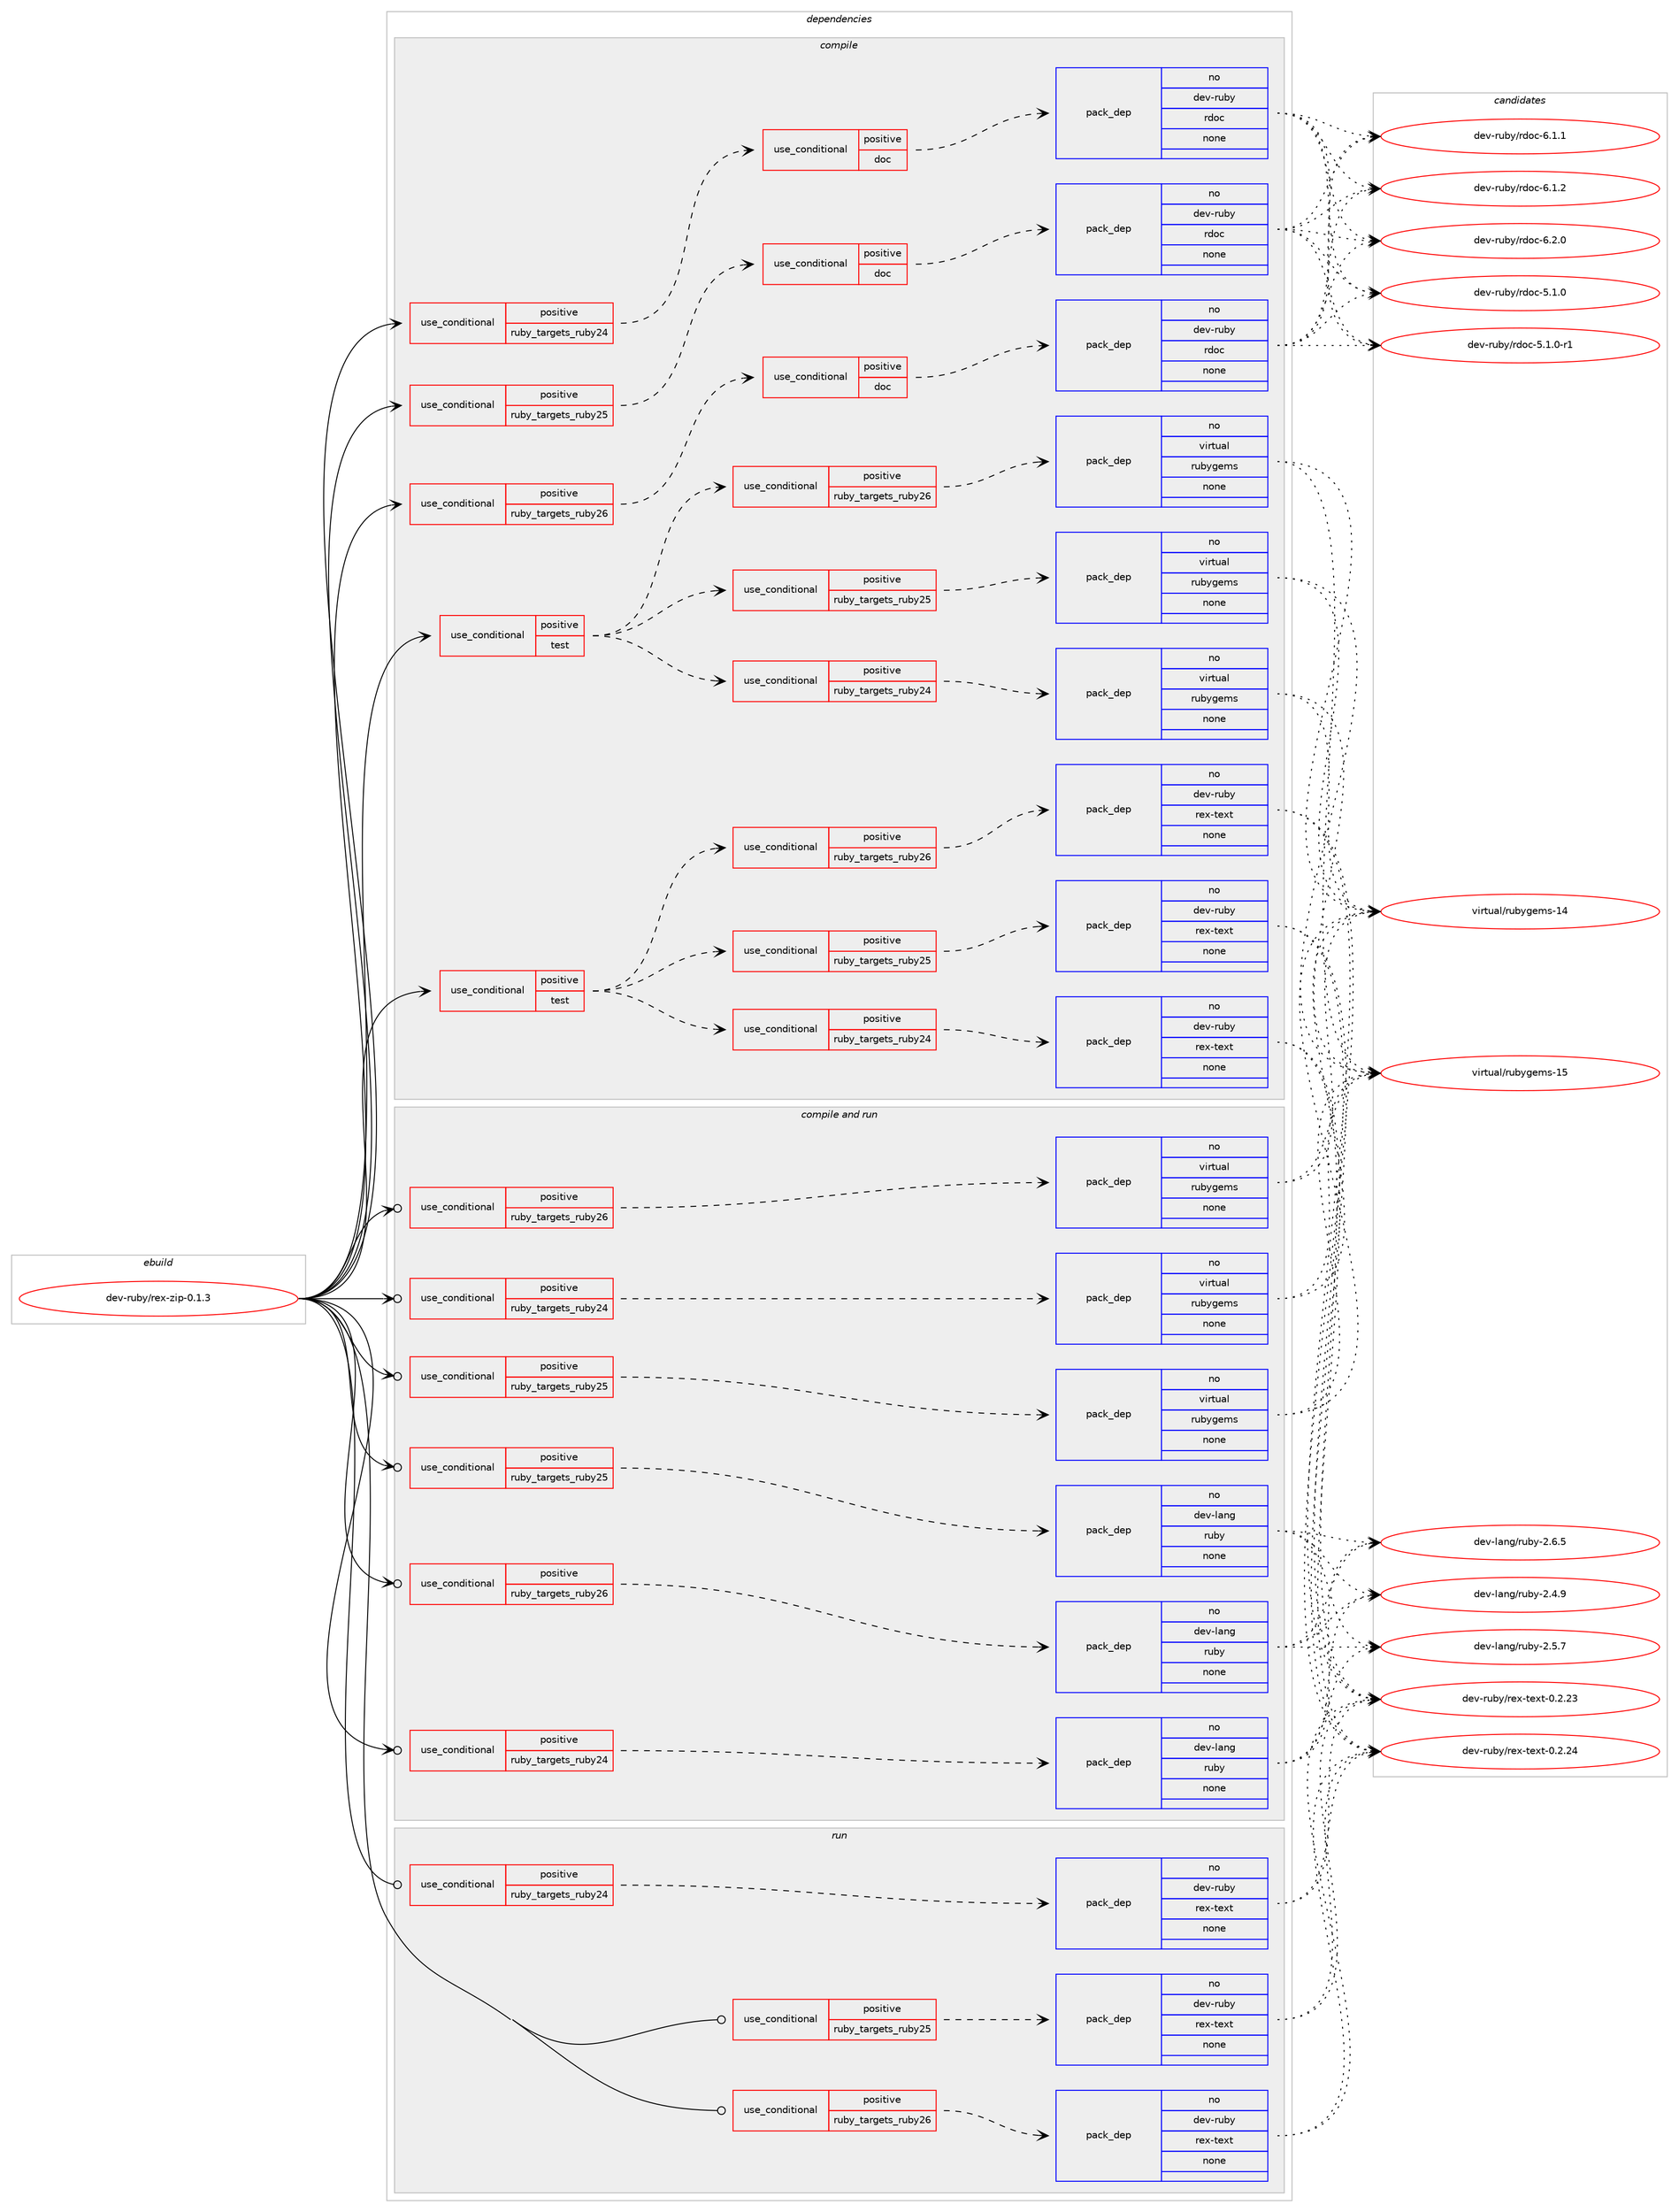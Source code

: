 digraph prolog {

# *************
# Graph options
# *************

newrank=true;
concentrate=true;
compound=true;
graph [rankdir=LR,fontname=Helvetica,fontsize=10,ranksep=1.5];#, ranksep=2.5, nodesep=0.2];
edge  [arrowhead=vee];
node  [fontname=Helvetica,fontsize=10];

# **********
# The ebuild
# **********

subgraph cluster_leftcol {
color=gray;
rank=same;
label=<<i>ebuild</i>>;
id [label="dev-ruby/rex-zip-0.1.3", color=red, width=4, href="../dev-ruby/rex-zip-0.1.3.svg"];
}

# ****************
# The dependencies
# ****************

subgraph cluster_midcol {
color=gray;
label=<<i>dependencies</i>>;
subgraph cluster_compile {
fillcolor="#eeeeee";
style=filled;
label=<<i>compile</i>>;
subgraph cond173330 {
dependency706533 [label=<<TABLE BORDER="0" CELLBORDER="1" CELLSPACING="0" CELLPADDING="4"><TR><TD ROWSPAN="3" CELLPADDING="10">use_conditional</TD></TR><TR><TD>positive</TD></TR><TR><TD>ruby_targets_ruby24</TD></TR></TABLE>>, shape=none, color=red];
subgraph cond173331 {
dependency706534 [label=<<TABLE BORDER="0" CELLBORDER="1" CELLSPACING="0" CELLPADDING="4"><TR><TD ROWSPAN="3" CELLPADDING="10">use_conditional</TD></TR><TR><TD>positive</TD></TR><TR><TD>doc</TD></TR></TABLE>>, shape=none, color=red];
subgraph pack521173 {
dependency706535 [label=<<TABLE BORDER="0" CELLBORDER="1" CELLSPACING="0" CELLPADDING="4" WIDTH="220"><TR><TD ROWSPAN="6" CELLPADDING="30">pack_dep</TD></TR><TR><TD WIDTH="110">no</TD></TR><TR><TD>dev-ruby</TD></TR><TR><TD>rdoc</TD></TR><TR><TD>none</TD></TR><TR><TD></TD></TR></TABLE>>, shape=none, color=blue];
}
dependency706534:e -> dependency706535:w [weight=20,style="dashed",arrowhead="vee"];
}
dependency706533:e -> dependency706534:w [weight=20,style="dashed",arrowhead="vee"];
}
id:e -> dependency706533:w [weight=20,style="solid",arrowhead="vee"];
subgraph cond173332 {
dependency706536 [label=<<TABLE BORDER="0" CELLBORDER="1" CELLSPACING="0" CELLPADDING="4"><TR><TD ROWSPAN="3" CELLPADDING="10">use_conditional</TD></TR><TR><TD>positive</TD></TR><TR><TD>ruby_targets_ruby25</TD></TR></TABLE>>, shape=none, color=red];
subgraph cond173333 {
dependency706537 [label=<<TABLE BORDER="0" CELLBORDER="1" CELLSPACING="0" CELLPADDING="4"><TR><TD ROWSPAN="3" CELLPADDING="10">use_conditional</TD></TR><TR><TD>positive</TD></TR><TR><TD>doc</TD></TR></TABLE>>, shape=none, color=red];
subgraph pack521174 {
dependency706538 [label=<<TABLE BORDER="0" CELLBORDER="1" CELLSPACING="0" CELLPADDING="4" WIDTH="220"><TR><TD ROWSPAN="6" CELLPADDING="30">pack_dep</TD></TR><TR><TD WIDTH="110">no</TD></TR><TR><TD>dev-ruby</TD></TR><TR><TD>rdoc</TD></TR><TR><TD>none</TD></TR><TR><TD></TD></TR></TABLE>>, shape=none, color=blue];
}
dependency706537:e -> dependency706538:w [weight=20,style="dashed",arrowhead="vee"];
}
dependency706536:e -> dependency706537:w [weight=20,style="dashed",arrowhead="vee"];
}
id:e -> dependency706536:w [weight=20,style="solid",arrowhead="vee"];
subgraph cond173334 {
dependency706539 [label=<<TABLE BORDER="0" CELLBORDER="1" CELLSPACING="0" CELLPADDING="4"><TR><TD ROWSPAN="3" CELLPADDING="10">use_conditional</TD></TR><TR><TD>positive</TD></TR><TR><TD>ruby_targets_ruby26</TD></TR></TABLE>>, shape=none, color=red];
subgraph cond173335 {
dependency706540 [label=<<TABLE BORDER="0" CELLBORDER="1" CELLSPACING="0" CELLPADDING="4"><TR><TD ROWSPAN="3" CELLPADDING="10">use_conditional</TD></TR><TR><TD>positive</TD></TR><TR><TD>doc</TD></TR></TABLE>>, shape=none, color=red];
subgraph pack521175 {
dependency706541 [label=<<TABLE BORDER="0" CELLBORDER="1" CELLSPACING="0" CELLPADDING="4" WIDTH="220"><TR><TD ROWSPAN="6" CELLPADDING="30">pack_dep</TD></TR><TR><TD WIDTH="110">no</TD></TR><TR><TD>dev-ruby</TD></TR><TR><TD>rdoc</TD></TR><TR><TD>none</TD></TR><TR><TD></TD></TR></TABLE>>, shape=none, color=blue];
}
dependency706540:e -> dependency706541:w [weight=20,style="dashed",arrowhead="vee"];
}
dependency706539:e -> dependency706540:w [weight=20,style="dashed",arrowhead="vee"];
}
id:e -> dependency706539:w [weight=20,style="solid",arrowhead="vee"];
subgraph cond173336 {
dependency706542 [label=<<TABLE BORDER="0" CELLBORDER="1" CELLSPACING="0" CELLPADDING="4"><TR><TD ROWSPAN="3" CELLPADDING="10">use_conditional</TD></TR><TR><TD>positive</TD></TR><TR><TD>test</TD></TR></TABLE>>, shape=none, color=red];
subgraph cond173337 {
dependency706543 [label=<<TABLE BORDER="0" CELLBORDER="1" CELLSPACING="0" CELLPADDING="4"><TR><TD ROWSPAN="3" CELLPADDING="10">use_conditional</TD></TR><TR><TD>positive</TD></TR><TR><TD>ruby_targets_ruby24</TD></TR></TABLE>>, shape=none, color=red];
subgraph pack521176 {
dependency706544 [label=<<TABLE BORDER="0" CELLBORDER="1" CELLSPACING="0" CELLPADDING="4" WIDTH="220"><TR><TD ROWSPAN="6" CELLPADDING="30">pack_dep</TD></TR><TR><TD WIDTH="110">no</TD></TR><TR><TD>dev-ruby</TD></TR><TR><TD>rex-text</TD></TR><TR><TD>none</TD></TR><TR><TD></TD></TR></TABLE>>, shape=none, color=blue];
}
dependency706543:e -> dependency706544:w [weight=20,style="dashed",arrowhead="vee"];
}
dependency706542:e -> dependency706543:w [weight=20,style="dashed",arrowhead="vee"];
subgraph cond173338 {
dependency706545 [label=<<TABLE BORDER="0" CELLBORDER="1" CELLSPACING="0" CELLPADDING="4"><TR><TD ROWSPAN="3" CELLPADDING="10">use_conditional</TD></TR><TR><TD>positive</TD></TR><TR><TD>ruby_targets_ruby25</TD></TR></TABLE>>, shape=none, color=red];
subgraph pack521177 {
dependency706546 [label=<<TABLE BORDER="0" CELLBORDER="1" CELLSPACING="0" CELLPADDING="4" WIDTH="220"><TR><TD ROWSPAN="6" CELLPADDING="30">pack_dep</TD></TR><TR><TD WIDTH="110">no</TD></TR><TR><TD>dev-ruby</TD></TR><TR><TD>rex-text</TD></TR><TR><TD>none</TD></TR><TR><TD></TD></TR></TABLE>>, shape=none, color=blue];
}
dependency706545:e -> dependency706546:w [weight=20,style="dashed",arrowhead="vee"];
}
dependency706542:e -> dependency706545:w [weight=20,style="dashed",arrowhead="vee"];
subgraph cond173339 {
dependency706547 [label=<<TABLE BORDER="0" CELLBORDER="1" CELLSPACING="0" CELLPADDING="4"><TR><TD ROWSPAN="3" CELLPADDING="10">use_conditional</TD></TR><TR><TD>positive</TD></TR><TR><TD>ruby_targets_ruby26</TD></TR></TABLE>>, shape=none, color=red];
subgraph pack521178 {
dependency706548 [label=<<TABLE BORDER="0" CELLBORDER="1" CELLSPACING="0" CELLPADDING="4" WIDTH="220"><TR><TD ROWSPAN="6" CELLPADDING="30">pack_dep</TD></TR><TR><TD WIDTH="110">no</TD></TR><TR><TD>dev-ruby</TD></TR><TR><TD>rex-text</TD></TR><TR><TD>none</TD></TR><TR><TD></TD></TR></TABLE>>, shape=none, color=blue];
}
dependency706547:e -> dependency706548:w [weight=20,style="dashed",arrowhead="vee"];
}
dependency706542:e -> dependency706547:w [weight=20,style="dashed",arrowhead="vee"];
}
id:e -> dependency706542:w [weight=20,style="solid",arrowhead="vee"];
subgraph cond173340 {
dependency706549 [label=<<TABLE BORDER="0" CELLBORDER="1" CELLSPACING="0" CELLPADDING="4"><TR><TD ROWSPAN="3" CELLPADDING="10">use_conditional</TD></TR><TR><TD>positive</TD></TR><TR><TD>test</TD></TR></TABLE>>, shape=none, color=red];
subgraph cond173341 {
dependency706550 [label=<<TABLE BORDER="0" CELLBORDER="1" CELLSPACING="0" CELLPADDING="4"><TR><TD ROWSPAN="3" CELLPADDING="10">use_conditional</TD></TR><TR><TD>positive</TD></TR><TR><TD>ruby_targets_ruby24</TD></TR></TABLE>>, shape=none, color=red];
subgraph pack521179 {
dependency706551 [label=<<TABLE BORDER="0" CELLBORDER="1" CELLSPACING="0" CELLPADDING="4" WIDTH="220"><TR><TD ROWSPAN="6" CELLPADDING="30">pack_dep</TD></TR><TR><TD WIDTH="110">no</TD></TR><TR><TD>virtual</TD></TR><TR><TD>rubygems</TD></TR><TR><TD>none</TD></TR><TR><TD></TD></TR></TABLE>>, shape=none, color=blue];
}
dependency706550:e -> dependency706551:w [weight=20,style="dashed",arrowhead="vee"];
}
dependency706549:e -> dependency706550:w [weight=20,style="dashed",arrowhead="vee"];
subgraph cond173342 {
dependency706552 [label=<<TABLE BORDER="0" CELLBORDER="1" CELLSPACING="0" CELLPADDING="4"><TR><TD ROWSPAN="3" CELLPADDING="10">use_conditional</TD></TR><TR><TD>positive</TD></TR><TR><TD>ruby_targets_ruby25</TD></TR></TABLE>>, shape=none, color=red];
subgraph pack521180 {
dependency706553 [label=<<TABLE BORDER="0" CELLBORDER="1" CELLSPACING="0" CELLPADDING="4" WIDTH="220"><TR><TD ROWSPAN="6" CELLPADDING="30">pack_dep</TD></TR><TR><TD WIDTH="110">no</TD></TR><TR><TD>virtual</TD></TR><TR><TD>rubygems</TD></TR><TR><TD>none</TD></TR><TR><TD></TD></TR></TABLE>>, shape=none, color=blue];
}
dependency706552:e -> dependency706553:w [weight=20,style="dashed",arrowhead="vee"];
}
dependency706549:e -> dependency706552:w [weight=20,style="dashed",arrowhead="vee"];
subgraph cond173343 {
dependency706554 [label=<<TABLE BORDER="0" CELLBORDER="1" CELLSPACING="0" CELLPADDING="4"><TR><TD ROWSPAN="3" CELLPADDING="10">use_conditional</TD></TR><TR><TD>positive</TD></TR><TR><TD>ruby_targets_ruby26</TD></TR></TABLE>>, shape=none, color=red];
subgraph pack521181 {
dependency706555 [label=<<TABLE BORDER="0" CELLBORDER="1" CELLSPACING="0" CELLPADDING="4" WIDTH="220"><TR><TD ROWSPAN="6" CELLPADDING="30">pack_dep</TD></TR><TR><TD WIDTH="110">no</TD></TR><TR><TD>virtual</TD></TR><TR><TD>rubygems</TD></TR><TR><TD>none</TD></TR><TR><TD></TD></TR></TABLE>>, shape=none, color=blue];
}
dependency706554:e -> dependency706555:w [weight=20,style="dashed",arrowhead="vee"];
}
dependency706549:e -> dependency706554:w [weight=20,style="dashed",arrowhead="vee"];
}
id:e -> dependency706549:w [weight=20,style="solid",arrowhead="vee"];
}
subgraph cluster_compileandrun {
fillcolor="#eeeeee";
style=filled;
label=<<i>compile and run</i>>;
subgraph cond173344 {
dependency706556 [label=<<TABLE BORDER="0" CELLBORDER="1" CELLSPACING="0" CELLPADDING="4"><TR><TD ROWSPAN="3" CELLPADDING="10">use_conditional</TD></TR><TR><TD>positive</TD></TR><TR><TD>ruby_targets_ruby24</TD></TR></TABLE>>, shape=none, color=red];
subgraph pack521182 {
dependency706557 [label=<<TABLE BORDER="0" CELLBORDER="1" CELLSPACING="0" CELLPADDING="4" WIDTH="220"><TR><TD ROWSPAN="6" CELLPADDING="30">pack_dep</TD></TR><TR><TD WIDTH="110">no</TD></TR><TR><TD>dev-lang</TD></TR><TR><TD>ruby</TD></TR><TR><TD>none</TD></TR><TR><TD></TD></TR></TABLE>>, shape=none, color=blue];
}
dependency706556:e -> dependency706557:w [weight=20,style="dashed",arrowhead="vee"];
}
id:e -> dependency706556:w [weight=20,style="solid",arrowhead="odotvee"];
subgraph cond173345 {
dependency706558 [label=<<TABLE BORDER="0" CELLBORDER="1" CELLSPACING="0" CELLPADDING="4"><TR><TD ROWSPAN="3" CELLPADDING="10">use_conditional</TD></TR><TR><TD>positive</TD></TR><TR><TD>ruby_targets_ruby24</TD></TR></TABLE>>, shape=none, color=red];
subgraph pack521183 {
dependency706559 [label=<<TABLE BORDER="0" CELLBORDER="1" CELLSPACING="0" CELLPADDING="4" WIDTH="220"><TR><TD ROWSPAN="6" CELLPADDING="30">pack_dep</TD></TR><TR><TD WIDTH="110">no</TD></TR><TR><TD>virtual</TD></TR><TR><TD>rubygems</TD></TR><TR><TD>none</TD></TR><TR><TD></TD></TR></TABLE>>, shape=none, color=blue];
}
dependency706558:e -> dependency706559:w [weight=20,style="dashed",arrowhead="vee"];
}
id:e -> dependency706558:w [weight=20,style="solid",arrowhead="odotvee"];
subgraph cond173346 {
dependency706560 [label=<<TABLE BORDER="0" CELLBORDER="1" CELLSPACING="0" CELLPADDING="4"><TR><TD ROWSPAN="3" CELLPADDING="10">use_conditional</TD></TR><TR><TD>positive</TD></TR><TR><TD>ruby_targets_ruby25</TD></TR></TABLE>>, shape=none, color=red];
subgraph pack521184 {
dependency706561 [label=<<TABLE BORDER="0" CELLBORDER="1" CELLSPACING="0" CELLPADDING="4" WIDTH="220"><TR><TD ROWSPAN="6" CELLPADDING="30">pack_dep</TD></TR><TR><TD WIDTH="110">no</TD></TR><TR><TD>dev-lang</TD></TR><TR><TD>ruby</TD></TR><TR><TD>none</TD></TR><TR><TD></TD></TR></TABLE>>, shape=none, color=blue];
}
dependency706560:e -> dependency706561:w [weight=20,style="dashed",arrowhead="vee"];
}
id:e -> dependency706560:w [weight=20,style="solid",arrowhead="odotvee"];
subgraph cond173347 {
dependency706562 [label=<<TABLE BORDER="0" CELLBORDER="1" CELLSPACING="0" CELLPADDING="4"><TR><TD ROWSPAN="3" CELLPADDING="10">use_conditional</TD></TR><TR><TD>positive</TD></TR><TR><TD>ruby_targets_ruby25</TD></TR></TABLE>>, shape=none, color=red];
subgraph pack521185 {
dependency706563 [label=<<TABLE BORDER="0" CELLBORDER="1" CELLSPACING="0" CELLPADDING="4" WIDTH="220"><TR><TD ROWSPAN="6" CELLPADDING="30">pack_dep</TD></TR><TR><TD WIDTH="110">no</TD></TR><TR><TD>virtual</TD></TR><TR><TD>rubygems</TD></TR><TR><TD>none</TD></TR><TR><TD></TD></TR></TABLE>>, shape=none, color=blue];
}
dependency706562:e -> dependency706563:w [weight=20,style="dashed",arrowhead="vee"];
}
id:e -> dependency706562:w [weight=20,style="solid",arrowhead="odotvee"];
subgraph cond173348 {
dependency706564 [label=<<TABLE BORDER="0" CELLBORDER="1" CELLSPACING="0" CELLPADDING="4"><TR><TD ROWSPAN="3" CELLPADDING="10">use_conditional</TD></TR><TR><TD>positive</TD></TR><TR><TD>ruby_targets_ruby26</TD></TR></TABLE>>, shape=none, color=red];
subgraph pack521186 {
dependency706565 [label=<<TABLE BORDER="0" CELLBORDER="1" CELLSPACING="0" CELLPADDING="4" WIDTH="220"><TR><TD ROWSPAN="6" CELLPADDING="30">pack_dep</TD></TR><TR><TD WIDTH="110">no</TD></TR><TR><TD>dev-lang</TD></TR><TR><TD>ruby</TD></TR><TR><TD>none</TD></TR><TR><TD></TD></TR></TABLE>>, shape=none, color=blue];
}
dependency706564:e -> dependency706565:w [weight=20,style="dashed",arrowhead="vee"];
}
id:e -> dependency706564:w [weight=20,style="solid",arrowhead="odotvee"];
subgraph cond173349 {
dependency706566 [label=<<TABLE BORDER="0" CELLBORDER="1" CELLSPACING="0" CELLPADDING="4"><TR><TD ROWSPAN="3" CELLPADDING="10">use_conditional</TD></TR><TR><TD>positive</TD></TR><TR><TD>ruby_targets_ruby26</TD></TR></TABLE>>, shape=none, color=red];
subgraph pack521187 {
dependency706567 [label=<<TABLE BORDER="0" CELLBORDER="1" CELLSPACING="0" CELLPADDING="4" WIDTH="220"><TR><TD ROWSPAN="6" CELLPADDING="30">pack_dep</TD></TR><TR><TD WIDTH="110">no</TD></TR><TR><TD>virtual</TD></TR><TR><TD>rubygems</TD></TR><TR><TD>none</TD></TR><TR><TD></TD></TR></TABLE>>, shape=none, color=blue];
}
dependency706566:e -> dependency706567:w [weight=20,style="dashed",arrowhead="vee"];
}
id:e -> dependency706566:w [weight=20,style="solid",arrowhead="odotvee"];
}
subgraph cluster_run {
fillcolor="#eeeeee";
style=filled;
label=<<i>run</i>>;
subgraph cond173350 {
dependency706568 [label=<<TABLE BORDER="0" CELLBORDER="1" CELLSPACING="0" CELLPADDING="4"><TR><TD ROWSPAN="3" CELLPADDING="10">use_conditional</TD></TR><TR><TD>positive</TD></TR><TR><TD>ruby_targets_ruby24</TD></TR></TABLE>>, shape=none, color=red];
subgraph pack521188 {
dependency706569 [label=<<TABLE BORDER="0" CELLBORDER="1" CELLSPACING="0" CELLPADDING="4" WIDTH="220"><TR><TD ROWSPAN="6" CELLPADDING="30">pack_dep</TD></TR><TR><TD WIDTH="110">no</TD></TR><TR><TD>dev-ruby</TD></TR><TR><TD>rex-text</TD></TR><TR><TD>none</TD></TR><TR><TD></TD></TR></TABLE>>, shape=none, color=blue];
}
dependency706568:e -> dependency706569:w [weight=20,style="dashed",arrowhead="vee"];
}
id:e -> dependency706568:w [weight=20,style="solid",arrowhead="odot"];
subgraph cond173351 {
dependency706570 [label=<<TABLE BORDER="0" CELLBORDER="1" CELLSPACING="0" CELLPADDING="4"><TR><TD ROWSPAN="3" CELLPADDING="10">use_conditional</TD></TR><TR><TD>positive</TD></TR><TR><TD>ruby_targets_ruby25</TD></TR></TABLE>>, shape=none, color=red];
subgraph pack521189 {
dependency706571 [label=<<TABLE BORDER="0" CELLBORDER="1" CELLSPACING="0" CELLPADDING="4" WIDTH="220"><TR><TD ROWSPAN="6" CELLPADDING="30">pack_dep</TD></TR><TR><TD WIDTH="110">no</TD></TR><TR><TD>dev-ruby</TD></TR><TR><TD>rex-text</TD></TR><TR><TD>none</TD></TR><TR><TD></TD></TR></TABLE>>, shape=none, color=blue];
}
dependency706570:e -> dependency706571:w [weight=20,style="dashed",arrowhead="vee"];
}
id:e -> dependency706570:w [weight=20,style="solid",arrowhead="odot"];
subgraph cond173352 {
dependency706572 [label=<<TABLE BORDER="0" CELLBORDER="1" CELLSPACING="0" CELLPADDING="4"><TR><TD ROWSPAN="3" CELLPADDING="10">use_conditional</TD></TR><TR><TD>positive</TD></TR><TR><TD>ruby_targets_ruby26</TD></TR></TABLE>>, shape=none, color=red];
subgraph pack521190 {
dependency706573 [label=<<TABLE BORDER="0" CELLBORDER="1" CELLSPACING="0" CELLPADDING="4" WIDTH="220"><TR><TD ROWSPAN="6" CELLPADDING="30">pack_dep</TD></TR><TR><TD WIDTH="110">no</TD></TR><TR><TD>dev-ruby</TD></TR><TR><TD>rex-text</TD></TR><TR><TD>none</TD></TR><TR><TD></TD></TR></TABLE>>, shape=none, color=blue];
}
dependency706572:e -> dependency706573:w [weight=20,style="dashed",arrowhead="vee"];
}
id:e -> dependency706572:w [weight=20,style="solid",arrowhead="odot"];
}
}

# **************
# The candidates
# **************

subgraph cluster_choices {
rank=same;
color=gray;
label=<<i>candidates</i>>;

subgraph choice521173 {
color=black;
nodesep=1;
choice10010111845114117981214711410011199455346494648 [label="dev-ruby/rdoc-5.1.0", color=red, width=4,href="../dev-ruby/rdoc-5.1.0.svg"];
choice100101118451141179812147114100111994553464946484511449 [label="dev-ruby/rdoc-5.1.0-r1", color=red, width=4,href="../dev-ruby/rdoc-5.1.0-r1.svg"];
choice10010111845114117981214711410011199455446494649 [label="dev-ruby/rdoc-6.1.1", color=red, width=4,href="../dev-ruby/rdoc-6.1.1.svg"];
choice10010111845114117981214711410011199455446494650 [label="dev-ruby/rdoc-6.1.2", color=red, width=4,href="../dev-ruby/rdoc-6.1.2.svg"];
choice10010111845114117981214711410011199455446504648 [label="dev-ruby/rdoc-6.2.0", color=red, width=4,href="../dev-ruby/rdoc-6.2.0.svg"];
dependency706535:e -> choice10010111845114117981214711410011199455346494648:w [style=dotted,weight="100"];
dependency706535:e -> choice100101118451141179812147114100111994553464946484511449:w [style=dotted,weight="100"];
dependency706535:e -> choice10010111845114117981214711410011199455446494649:w [style=dotted,weight="100"];
dependency706535:e -> choice10010111845114117981214711410011199455446494650:w [style=dotted,weight="100"];
dependency706535:e -> choice10010111845114117981214711410011199455446504648:w [style=dotted,weight="100"];
}
subgraph choice521174 {
color=black;
nodesep=1;
choice10010111845114117981214711410011199455346494648 [label="dev-ruby/rdoc-5.1.0", color=red, width=4,href="../dev-ruby/rdoc-5.1.0.svg"];
choice100101118451141179812147114100111994553464946484511449 [label="dev-ruby/rdoc-5.1.0-r1", color=red, width=4,href="../dev-ruby/rdoc-5.1.0-r1.svg"];
choice10010111845114117981214711410011199455446494649 [label="dev-ruby/rdoc-6.1.1", color=red, width=4,href="../dev-ruby/rdoc-6.1.1.svg"];
choice10010111845114117981214711410011199455446494650 [label="dev-ruby/rdoc-6.1.2", color=red, width=4,href="../dev-ruby/rdoc-6.1.2.svg"];
choice10010111845114117981214711410011199455446504648 [label="dev-ruby/rdoc-6.2.0", color=red, width=4,href="../dev-ruby/rdoc-6.2.0.svg"];
dependency706538:e -> choice10010111845114117981214711410011199455346494648:w [style=dotted,weight="100"];
dependency706538:e -> choice100101118451141179812147114100111994553464946484511449:w [style=dotted,weight="100"];
dependency706538:e -> choice10010111845114117981214711410011199455446494649:w [style=dotted,weight="100"];
dependency706538:e -> choice10010111845114117981214711410011199455446494650:w [style=dotted,weight="100"];
dependency706538:e -> choice10010111845114117981214711410011199455446504648:w [style=dotted,weight="100"];
}
subgraph choice521175 {
color=black;
nodesep=1;
choice10010111845114117981214711410011199455346494648 [label="dev-ruby/rdoc-5.1.0", color=red, width=4,href="../dev-ruby/rdoc-5.1.0.svg"];
choice100101118451141179812147114100111994553464946484511449 [label="dev-ruby/rdoc-5.1.0-r1", color=red, width=4,href="../dev-ruby/rdoc-5.1.0-r1.svg"];
choice10010111845114117981214711410011199455446494649 [label="dev-ruby/rdoc-6.1.1", color=red, width=4,href="../dev-ruby/rdoc-6.1.1.svg"];
choice10010111845114117981214711410011199455446494650 [label="dev-ruby/rdoc-6.1.2", color=red, width=4,href="../dev-ruby/rdoc-6.1.2.svg"];
choice10010111845114117981214711410011199455446504648 [label="dev-ruby/rdoc-6.2.0", color=red, width=4,href="../dev-ruby/rdoc-6.2.0.svg"];
dependency706541:e -> choice10010111845114117981214711410011199455346494648:w [style=dotted,weight="100"];
dependency706541:e -> choice100101118451141179812147114100111994553464946484511449:w [style=dotted,weight="100"];
dependency706541:e -> choice10010111845114117981214711410011199455446494649:w [style=dotted,weight="100"];
dependency706541:e -> choice10010111845114117981214711410011199455446494650:w [style=dotted,weight="100"];
dependency706541:e -> choice10010111845114117981214711410011199455446504648:w [style=dotted,weight="100"];
}
subgraph choice521176 {
color=black;
nodesep=1;
choice1001011184511411798121471141011204511610112011645484650465051 [label="dev-ruby/rex-text-0.2.23", color=red, width=4,href="../dev-ruby/rex-text-0.2.23.svg"];
choice1001011184511411798121471141011204511610112011645484650465052 [label="dev-ruby/rex-text-0.2.24", color=red, width=4,href="../dev-ruby/rex-text-0.2.24.svg"];
dependency706544:e -> choice1001011184511411798121471141011204511610112011645484650465051:w [style=dotted,weight="100"];
dependency706544:e -> choice1001011184511411798121471141011204511610112011645484650465052:w [style=dotted,weight="100"];
}
subgraph choice521177 {
color=black;
nodesep=1;
choice1001011184511411798121471141011204511610112011645484650465051 [label="dev-ruby/rex-text-0.2.23", color=red, width=4,href="../dev-ruby/rex-text-0.2.23.svg"];
choice1001011184511411798121471141011204511610112011645484650465052 [label="dev-ruby/rex-text-0.2.24", color=red, width=4,href="../dev-ruby/rex-text-0.2.24.svg"];
dependency706546:e -> choice1001011184511411798121471141011204511610112011645484650465051:w [style=dotted,weight="100"];
dependency706546:e -> choice1001011184511411798121471141011204511610112011645484650465052:w [style=dotted,weight="100"];
}
subgraph choice521178 {
color=black;
nodesep=1;
choice1001011184511411798121471141011204511610112011645484650465051 [label="dev-ruby/rex-text-0.2.23", color=red, width=4,href="../dev-ruby/rex-text-0.2.23.svg"];
choice1001011184511411798121471141011204511610112011645484650465052 [label="dev-ruby/rex-text-0.2.24", color=red, width=4,href="../dev-ruby/rex-text-0.2.24.svg"];
dependency706548:e -> choice1001011184511411798121471141011204511610112011645484650465051:w [style=dotted,weight="100"];
dependency706548:e -> choice1001011184511411798121471141011204511610112011645484650465052:w [style=dotted,weight="100"];
}
subgraph choice521179 {
color=black;
nodesep=1;
choice118105114116117971084711411798121103101109115454952 [label="virtual/rubygems-14", color=red, width=4,href="../virtual/rubygems-14.svg"];
choice118105114116117971084711411798121103101109115454953 [label="virtual/rubygems-15", color=red, width=4,href="../virtual/rubygems-15.svg"];
dependency706551:e -> choice118105114116117971084711411798121103101109115454952:w [style=dotted,weight="100"];
dependency706551:e -> choice118105114116117971084711411798121103101109115454953:w [style=dotted,weight="100"];
}
subgraph choice521180 {
color=black;
nodesep=1;
choice118105114116117971084711411798121103101109115454952 [label="virtual/rubygems-14", color=red, width=4,href="../virtual/rubygems-14.svg"];
choice118105114116117971084711411798121103101109115454953 [label="virtual/rubygems-15", color=red, width=4,href="../virtual/rubygems-15.svg"];
dependency706553:e -> choice118105114116117971084711411798121103101109115454952:w [style=dotted,weight="100"];
dependency706553:e -> choice118105114116117971084711411798121103101109115454953:w [style=dotted,weight="100"];
}
subgraph choice521181 {
color=black;
nodesep=1;
choice118105114116117971084711411798121103101109115454952 [label="virtual/rubygems-14", color=red, width=4,href="../virtual/rubygems-14.svg"];
choice118105114116117971084711411798121103101109115454953 [label="virtual/rubygems-15", color=red, width=4,href="../virtual/rubygems-15.svg"];
dependency706555:e -> choice118105114116117971084711411798121103101109115454952:w [style=dotted,weight="100"];
dependency706555:e -> choice118105114116117971084711411798121103101109115454953:w [style=dotted,weight="100"];
}
subgraph choice521182 {
color=black;
nodesep=1;
choice10010111845108971101034711411798121455046524657 [label="dev-lang/ruby-2.4.9", color=red, width=4,href="../dev-lang/ruby-2.4.9.svg"];
choice10010111845108971101034711411798121455046534655 [label="dev-lang/ruby-2.5.7", color=red, width=4,href="../dev-lang/ruby-2.5.7.svg"];
choice10010111845108971101034711411798121455046544653 [label="dev-lang/ruby-2.6.5", color=red, width=4,href="../dev-lang/ruby-2.6.5.svg"];
dependency706557:e -> choice10010111845108971101034711411798121455046524657:w [style=dotted,weight="100"];
dependency706557:e -> choice10010111845108971101034711411798121455046534655:w [style=dotted,weight="100"];
dependency706557:e -> choice10010111845108971101034711411798121455046544653:w [style=dotted,weight="100"];
}
subgraph choice521183 {
color=black;
nodesep=1;
choice118105114116117971084711411798121103101109115454952 [label="virtual/rubygems-14", color=red, width=4,href="../virtual/rubygems-14.svg"];
choice118105114116117971084711411798121103101109115454953 [label="virtual/rubygems-15", color=red, width=4,href="../virtual/rubygems-15.svg"];
dependency706559:e -> choice118105114116117971084711411798121103101109115454952:w [style=dotted,weight="100"];
dependency706559:e -> choice118105114116117971084711411798121103101109115454953:w [style=dotted,weight="100"];
}
subgraph choice521184 {
color=black;
nodesep=1;
choice10010111845108971101034711411798121455046524657 [label="dev-lang/ruby-2.4.9", color=red, width=4,href="../dev-lang/ruby-2.4.9.svg"];
choice10010111845108971101034711411798121455046534655 [label="dev-lang/ruby-2.5.7", color=red, width=4,href="../dev-lang/ruby-2.5.7.svg"];
choice10010111845108971101034711411798121455046544653 [label="dev-lang/ruby-2.6.5", color=red, width=4,href="../dev-lang/ruby-2.6.5.svg"];
dependency706561:e -> choice10010111845108971101034711411798121455046524657:w [style=dotted,weight="100"];
dependency706561:e -> choice10010111845108971101034711411798121455046534655:w [style=dotted,weight="100"];
dependency706561:e -> choice10010111845108971101034711411798121455046544653:w [style=dotted,weight="100"];
}
subgraph choice521185 {
color=black;
nodesep=1;
choice118105114116117971084711411798121103101109115454952 [label="virtual/rubygems-14", color=red, width=4,href="../virtual/rubygems-14.svg"];
choice118105114116117971084711411798121103101109115454953 [label="virtual/rubygems-15", color=red, width=4,href="../virtual/rubygems-15.svg"];
dependency706563:e -> choice118105114116117971084711411798121103101109115454952:w [style=dotted,weight="100"];
dependency706563:e -> choice118105114116117971084711411798121103101109115454953:w [style=dotted,weight="100"];
}
subgraph choice521186 {
color=black;
nodesep=1;
choice10010111845108971101034711411798121455046524657 [label="dev-lang/ruby-2.4.9", color=red, width=4,href="../dev-lang/ruby-2.4.9.svg"];
choice10010111845108971101034711411798121455046534655 [label="dev-lang/ruby-2.5.7", color=red, width=4,href="../dev-lang/ruby-2.5.7.svg"];
choice10010111845108971101034711411798121455046544653 [label="dev-lang/ruby-2.6.5", color=red, width=4,href="../dev-lang/ruby-2.6.5.svg"];
dependency706565:e -> choice10010111845108971101034711411798121455046524657:w [style=dotted,weight="100"];
dependency706565:e -> choice10010111845108971101034711411798121455046534655:w [style=dotted,weight="100"];
dependency706565:e -> choice10010111845108971101034711411798121455046544653:w [style=dotted,weight="100"];
}
subgraph choice521187 {
color=black;
nodesep=1;
choice118105114116117971084711411798121103101109115454952 [label="virtual/rubygems-14", color=red, width=4,href="../virtual/rubygems-14.svg"];
choice118105114116117971084711411798121103101109115454953 [label="virtual/rubygems-15", color=red, width=4,href="../virtual/rubygems-15.svg"];
dependency706567:e -> choice118105114116117971084711411798121103101109115454952:w [style=dotted,weight="100"];
dependency706567:e -> choice118105114116117971084711411798121103101109115454953:w [style=dotted,weight="100"];
}
subgraph choice521188 {
color=black;
nodesep=1;
choice1001011184511411798121471141011204511610112011645484650465051 [label="dev-ruby/rex-text-0.2.23", color=red, width=4,href="../dev-ruby/rex-text-0.2.23.svg"];
choice1001011184511411798121471141011204511610112011645484650465052 [label="dev-ruby/rex-text-0.2.24", color=red, width=4,href="../dev-ruby/rex-text-0.2.24.svg"];
dependency706569:e -> choice1001011184511411798121471141011204511610112011645484650465051:w [style=dotted,weight="100"];
dependency706569:e -> choice1001011184511411798121471141011204511610112011645484650465052:w [style=dotted,weight="100"];
}
subgraph choice521189 {
color=black;
nodesep=1;
choice1001011184511411798121471141011204511610112011645484650465051 [label="dev-ruby/rex-text-0.2.23", color=red, width=4,href="../dev-ruby/rex-text-0.2.23.svg"];
choice1001011184511411798121471141011204511610112011645484650465052 [label="dev-ruby/rex-text-0.2.24", color=red, width=4,href="../dev-ruby/rex-text-0.2.24.svg"];
dependency706571:e -> choice1001011184511411798121471141011204511610112011645484650465051:w [style=dotted,weight="100"];
dependency706571:e -> choice1001011184511411798121471141011204511610112011645484650465052:w [style=dotted,weight="100"];
}
subgraph choice521190 {
color=black;
nodesep=1;
choice1001011184511411798121471141011204511610112011645484650465051 [label="dev-ruby/rex-text-0.2.23", color=red, width=4,href="../dev-ruby/rex-text-0.2.23.svg"];
choice1001011184511411798121471141011204511610112011645484650465052 [label="dev-ruby/rex-text-0.2.24", color=red, width=4,href="../dev-ruby/rex-text-0.2.24.svg"];
dependency706573:e -> choice1001011184511411798121471141011204511610112011645484650465051:w [style=dotted,weight="100"];
dependency706573:e -> choice1001011184511411798121471141011204511610112011645484650465052:w [style=dotted,weight="100"];
}
}

}
